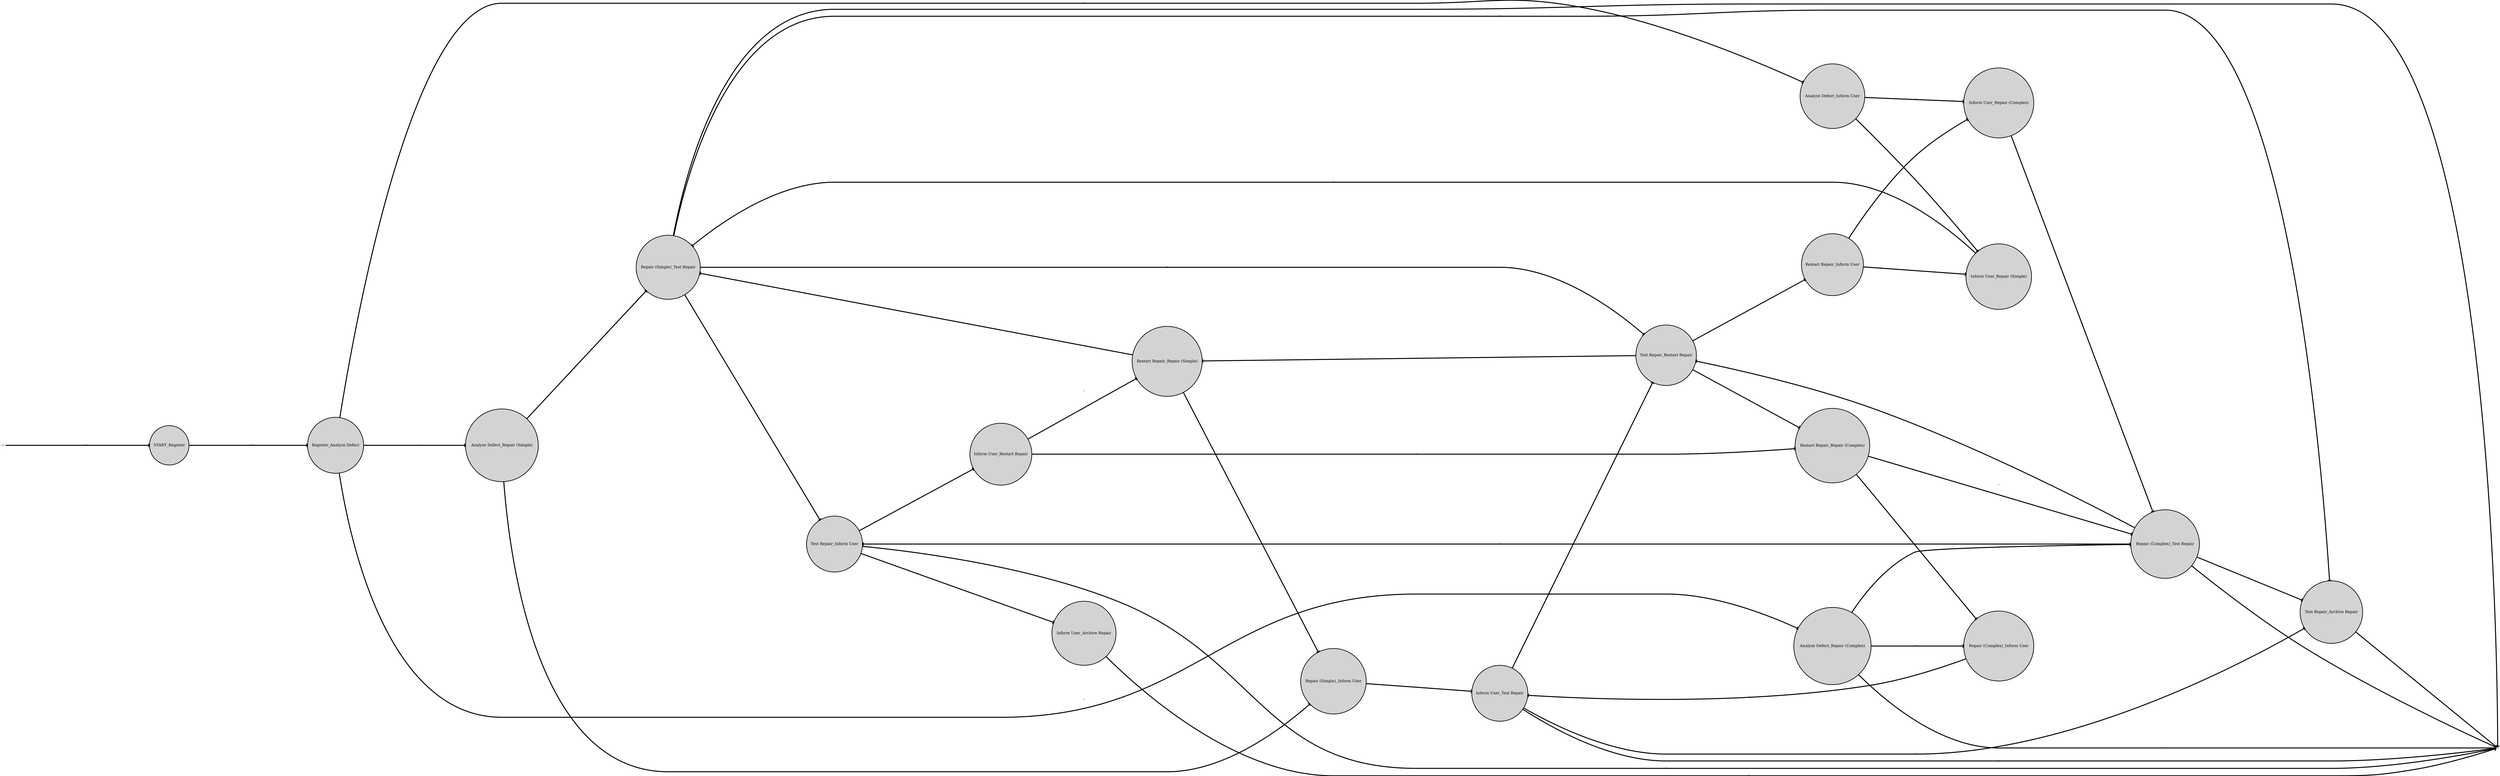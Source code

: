 digraph {
	graph [bb="0,0,39152,12157",
		compound=True,
		rankdir=LR,
		ranksep="7 equally",
		ratio=0.3
	];
	node [label="\N"];
	"Test Repair_Archive Repair"	 [fontsize=60,
		height=13.612,
		penwidth=10,
		pos="36517,2992",
		shape=circle,
		style=filled,
		width=13.612];
	END	 [height=0.5,
		pos="39123,436",
		width=0.81243];
	"Test Repair_Archive Repair" -> END	 [label=3140,
		lp="37820,1721.5",
		penwidth=15,
		pos="e,39106,451.14 36867,2648.9 37526,2001.8 38905,648.5 39099,458.38"];
	"Repair (Simple)_Test Repair"	 [fontsize=60,
		height=13.946,
		penwidth=10,
		pos="10462,8066",
		shape=circle,
		style=filled,
		width=13.946];
	"Repair (Simple)_Test Repair" -> "Test Repair_Archive Repair"	 [label=1048,
		lp="23490,11914",
		penwidth=15,
		pos="e,36482,3480.9 10556,8559.3 10782,9596.2 11467,11907 13067,11907 13067,11907 13067,11907 24793,11907 26530,11907 26963,12003 28700,\
12003 28700,12003 28700,12003 33913,12003 35699,12003 36336,5382 36481,3490.9"];
	"Repair (Simple)_Test Repair" -> END	 [label=128,
		lp="24792,12064",
		penwidth=15,
		pos="e,39122,454.14 10548,8560.6 10763,9620.5 11430,12015 13067,12015 13067,12015 13067,12015 22188,12015 24503,12015 25081,12098 27397,\
12098 27397,12098 27397,12098 36518,12098 39097,12098 39122,1095.2 39122,464.22"];
	"Test Repair_Inform User"	 [fontsize=60,
		height=12.178,
		penwidth=10,
		pos="13068,3631",
		shape=circle,
		style=filled,
		width=12.178];
	"Repair (Simple)_Test Repair" -> "Test Repair_Inform User"	 [label=596,
		lp="11765,5855.5",
		penwidth=15,
		pos="e,12845,4009 10717,7633.4 11224,6769.5 12355,4842.5 12840,4017.7"];
	"Test Repair_Restart Repair"	 [fontsize=60,
		height=13.16,
		penwidth=10,
		pos="26095,6676",
		shape=circle,
		style=filled,
		width=13.16];
	"Repair (Simple)_Test Repair" -> "Test Repair_Restart Repair"	 [label=948,
		lp="18279,8073.5",
		penwidth=15,
		pos="e,25750,7001.7 10964,8066 11488,8066 12335,8066 13067,8066 13067,8066 13067,8066 23491,8066 24385,8066 25270,7419.5 25743,7008.3"];
	"Test Repair_Inform User" -> END	 [label=108,
		lp="26095,123.5",
		penwidth=15,
		pos="e,39095,430.17 13505,3594.2 14313,3515 16088,3289.1 17478,2741 19706,1862 19790,116 22186,116 22186,116 22186,116 36518,116 37574,\
116 38854,378.67 39085,428.05"];
	"Inform User_Restart Repair"	 [fontsize=60,
		height=13.474,
		penwidth=10,
		pos="15673,5135",
		shape=circle,
		style=filled,
		width=13.474];
	"Test Repair_Inform User" -> "Inform User_Restart Repair"	 [label=260,
		lp="14370,4390.5",
		penwidth=15,
		pos="e,15252,4892.7 13448,3850.1 13925,4126 14744,4598.9 15243,4887.6"];
	"Inform User_Archive Repair"	 [fontsize=60,
		height=13.946,
		penwidth=10,
		pos="16976,2230",
		shape=circle,
		style=filled,
		width=13.946];
	"Test Repair_Inform User" -> "Inform User_Archive Repair"	 [label=860,
		lp="14370,3174.5",
		penwidth=15,
		pos="e,16503,2399.2 13481,3483.2 14209,3222.1 15719,2680.6 16493,2402.7"];
	"Restart Repair_Inform User"	 [fontsize=60,
		height=13.474,
		penwidth=10,
		pos="28701,8013",
		shape=circle,
		style=filled,
		width=13.474];
	"Test Repair_Restart Repair" -> "Restart Repair_Inform User"	 [label=296,
		lp="27398,7351.5",
		penwidth=15,
		pos="e,28269,7791.8 26517,6892.1 26995,7137.9 27774,7537.5 28260,7787.2"];
	"Restart Repair_Repair (Simple)"	 [fontsize=60,
		height=15.242,
		penwidth=10,
		pos="18279,6590",
		shape=circle,
		style=filled,
		width=15.242];
	"Test Repair_Restart Repair" -> "Restart Repair_Repair (Simple)"	 [label=812,
		lp="22187,6640.5",
		penwidth=15,
		pos="e,18828,6596 25621,6670.8 24255,6655.8 20306,6612.3 18838,6596.1"];
	"Restart Repair_Repair (Complex)"	 [fontsize=60,
		height=16.224,
		penwidth=10,
		pos="28701,5175",
		shape=circle,
		style=filled,
		width=16.224];
	"Test Repair_Restart Repair" -> "Restart Repair_Repair (Complex)"	 [label=256,
		lp="27398,5932.5",
		penwidth=15,
		pos="e,28194,5466.4 26505,6439.8 26960,6178 27693,5755.3 28185,5471.4"];
	"Inform User_Repair (Simple)"	 [fontsize=60,
		height=14.26,
		penwidth=10,
		pos="31306,7822",
		shape=circle,
		style=filled,
		width=14.26];
	"Restart Repair_Inform User" -> "Inform User_Repair (Simple)"	 [label=200,
		lp="30003,7924.5",
		penwidth=15,
		pos="e,30794,7859.5 29185,7977.5 29639,7944.2 30317,7894.5 30783,7860.3"];
	"Inform User_Repair (Complex)"	 [fontsize=60,
		height=15.242,
		penwidth=10,
		pos="31306,10547",
		shape=circle,
		style=filled,
		width=15.242];
	"Restart Repair_Inform User" -> "Inform User_Repair (Complex)"	 [label=96,
		lp="30003,9685.5",
		penwidth=15,
		pos="e,30825,10283 28961,8422.2 29201,8779.4 29579,9298.5 29988,9678 30238,9909.5 30555,10121 30816,10277"];
	"Inform User_Repair (Simple)" -> "Repair (Simple)_Test Repair"	 [label=864,
		lp="20884,9315.5",
		penwidth=15,
		pos="e,10849,8385.2 30946,8188.6 30475,8628.6 29602,9308 28702,9308 13067,9308 13067,9308 13067,9308 12215,9308 11345,8759.4 10857,8391.5"];
	"Repair (Complex)_Test Repair"	 [fontsize=60,
		height=14.928,
		penwidth=10,
		pos="33912,3631",
		shape=circle,
		style=filled,
		width=14.928];
	"Inform User_Repair (Complex)" -> "Repair (Complex)_Test Repair"	 [label=1580,
		lp="32609,7096.5",
		penwidth=15,
		pos="e,33721,4133.8 31500,10034 31983,8751.9 33236,5423.4 33718,4143.1"];
	"Inform User_Test Repair"	 [fontsize=60,
		height=12.178,
		penwidth=10,
		pos="23490,1292",
		shape=circle,
		style=filled,
		width=12.178];
	"Inform User_Test Repair" -> "Test Repair_Archive Repair"	 [label=496,
		lp="30003,348.5",
		penwidth=15,
		pos="e,36120,2703.6 23863,1061.8 24355,780.34 25257,341 26094,341 26094,341 26094,341 30004,341 32481,341 35123,2007.3 36112,2697.8"];
	"Inform User_Test Repair" -> END	 [label=36,
		lp="31306,239.5",
		penwidth=15,
		pos="e,39094,432.15 23850,1041.6 24335,728.22 25239,232 26094,232 26094,232 26094,232 36518,232 37568,232 38849,398.92 39084,430.78"];
	"Inform User_Test Repair" -> "Test Repair_Restart Repair"	 [label=204,
		lp="24792,3991.5",
		penwidth=15,
		pos="e,25888,6249.6 23681,1686.5 24156,2668.4 25388,5216.1 25883,6240.3"];
	"Inform User_Restart Repair" -> "Restart Repair_Repair (Simple)"	 [label=192,
		lp="16976,6126.5",
		penwidth=15,
		pos="e,17799,6322.7 16096,5371.2 16560,5630.2 17303,6045.2 17790,6317.7"];
	"Inform User_Restart Repair" -> "Restart Repair_Repair (Complex)"	 [label=68,
		lp="22187,5142.5",
		penwidth=15,
		pos="e,28117,5160.9 16158,5135 16681,5135 17538,5135 18278,5135 18278,5135 18278,5135 26096,5135 26786,5135 27579,5149.2 28107,5160.7"];
	"Inform User_Archive Repair" -> END	 [label=860,
		lp="27398,7.5",
		penwidth=15,
		pos="e,39097,427.72 17322,1865.8 17960,1233.6 19396,0 20883,0 20883,0 20883,0 36518,0 37105,0 37255,5.2744 37834,102 38340,186.56 38938,\
375.9 39087,424.47"];
	"Restart Repair_Repair (Simple)" -> "Repair (Simple)_Test Repair"	 [label=924,
		lp="14370,7335.5",
		penwidth=15,
		pos="e,10955,7973 17739,6691.7 16297,6964 12365,7706.8 10965,7971.1"];
	"Repair (Simple)_Inform User"	 [fontsize=60,
		height=14.26,
		penwidth=10,
		pos="20884,1481",
		shape=circle,
		style=filled,
		width=14.26];
	"Restart Repair_Repair (Simple)" -> "Repair (Simple)_Inform User"	 [label=80,
		lp="19581,4042.5",
		penwidth=15,
		pos="e,20650,1938.3 18529,6101.3 19030,5117.9 20154,2912 20645,1947.4"];
	"Repair (Complex)_Inform User"	 [fontsize=60,
		height=15.242,
		penwidth=10,
		pos="31306,2034",
		shape=circle,
		style=filled,
		width=15.242];
	"Restart Repair_Repair (Complex)" -> "Repair (Complex)_Inform User"	 [label=24,
		lp="30003,3611.5",
		penwidth=15,
		pos="e,30955,2456.3 29074,4725.4 29574,4121.9 30457,3057.5 30948,2464.1"];
	"Restart Repair_Repair (Complex)" -> "Repair (Complex)_Test Repair"	 [label=300,
		lp="31306,4563.5",
		penwidth=15,
		pos="e,33396,3783.6 29261,5009.2 30274,4708.9 32399,4079 33386,3786.5"];
	START_Register	 [fontsize=60,
		height=8.5638,
		penwidth=10,
		pos="2644.7,3833",
		shape=circle,
		style=filled,
		width=8.5638];
	"Register_Analyze Defect"	 [fontsize=60,
		height=12.198,
		penwidth=10,
		pos="5250.7,3833",
		shape=circle,
		style=filled,
		width=12.198];
	START_Register -> "Register_Analyze Defect"	 [label=4416,
		lp="3947.7,3840.5",
		penwidth=15,
		pos="e,4811.3,3833 2953,3833 3410.5,3833 4273.3,3833 4801.2,3833"];
	"Analyze Defect_Repair (Complex)"	 [fontsize=60,
		height=16.813,
		penwidth=10,
		pos="28701,2034",
		shape=circle,
		style=filled,
		width=16.813];
	"Register_Analyze Defect" -> "Analyze Defect_Repair (Complex)"	 [label=996,
		lp="16976,1193.5",
		penwidth=15,
		pos="e,28160,2307.1 5397.4,3418.9 5710.4,2613.2 6528.1,913 7854.7,913 7854.7,913 7854.7,913 15674,913 18693,913 19167,2846 22186,2846 \
22186,2846 22186,2846 26096,2846 26832,2846 27635,2546.4 28151,2311.2"];
	"Analyze Defect_Repair (Simple)"	 [fontsize=60,
		height=15.831,
		penwidth=10,
		pos="7855.7,3833",
		shape=circle,
		style=filled,
		width=15.831];
	"Register_Analyze Defect" -> "Analyze Defect_Repair (Simple)"	 [label=1272,
		lp="6553.7,3840.5",
		penwidth=15,
		pos="e,7285.6,3833 5690,3833 6125.5,3833 6796.1,3833 7275.4,3833"];
	"Analyze Defect_Inform User"	 [fontsize=60,
		height=14.064,
		penwidth=10,
		pos="28701,10655",
		shape=circle,
		style=filled,
		width=14.064];
	"Register_Analyze Defect" -> "Analyze Defect_Inform User"	 [label=2148,
		lp="16976,12118",
		penwidth=15,
		pos="e,28242,10871 5292.6,4270.4 5464.1,5979.2 6195.1,12111 7854.7,12111 7854.7,12111 7854.7,12111 22188,12111 23350,12111 23660,12252 \
24803,12039 26087,11799 27515,11201 28233,10875"];
	"Analyze Defect_Repair (Complex)" -> END	 [label=8,
		lp="33912,443.5",
		penwidth=15,
		pos="e,39093,436 29108,1586.2 29584,1113.5 30421,436 31305,436 31305,436 31305,436 36518,436 37563,436 38845,436 39083,436"];
	"Analyze Defect_Repair (Complex)" -> "Repair (Complex)_Inform User"	 [label=292,
		lp="30003,2041.5",
		penwidth=15,
		pos="e,30757,2034 29306,2034 29741,2034 30323,2034 30747,2034"];
	"Analyze Defect_Repair (Complex)" -> "Repair (Complex)_Test Repair"	 [label=696,
		lp="31306,3603.5",
		penwidth=15,
		pos="e,33374,3624.5 29003,2558.4 29228,2893.7 29567,3301.9 29988,3501 30138,3571.8 32321,3610 33364,3624.3"];
	"Repair (Complex)_Inform User" -> "Inform User_Test Repair"	 [label=316,
		lp="27398,1237.5",
		penwidth=15,
		pos="e,23927,1260.9 30795,1834.4 30396,1689.2 29825,1503.7 29306,1420 27325,1100.3 24917,1199.7 23937,1260.3"];
	"Repair (Complex)_Test Repair" -> "Test Repair_Archive Repair"	 [label=1596,
		lp="35214,3319.5",
		penwidth=15,
		pos="e,36040,3108.7 34434,3503 34900,3388.7 35576,3222.6 36030,3111.1"];
	"Repair (Complex)_Test Repair" -> END	 [label=136,
		lp="36517,2332.5",
		penwidth=15,
		pos="e,39101,448.61 34370,3350.4 35573,2612.9 38754,661.72 39092,453.98"];
	"Repair (Complex)_Test Repair" -> "Test Repair_Inform User"	 [label=632,
		lp="23490,3638.5",
		penwidth=15,
		pos="e,13506,3631 33374,3631 32848,3631 32022,3631 31307,3631 15672,3631 15672,3631 15672,3631 14915,3631 14035,3631 13517,3631"];
	"Repair (Complex)_Test Repair" -> "Test Repair_Restart Repair"	 [label=212,
		lp="30003,5504.5",
		penwidth=15,
		pos="e,26557,6570.1 33436,3881.9 32613,4310.4 30859,5192.3 29306,5768 28353,6121.3 27199,6416.8 26566,6567.8"];
	"Analyze Defect_Repair (Simple)" -> "Repair (Simple)_Test Repair"	 [label=932,
		lp="9158.7,5956.5",
		penwidth=15,
		pos="e,10198,7638.6 8155.1,4318.1 8666.5,5149.4 9702.5,6833.5 10192,7629.9"];
	"Analyze Defect_Repair (Simple)" -> "Repair (Simple)_Inform User"	 [label=340,
		lp="14370,70.5",
		penwidth=15,
		pos="e,20514,1124.8 7969.9,3274.4 8218.8,2224.9 8918.6,63 10461,63 10461,63 10461,63 18280,63 19161,63 20028,697.86 20506,1118"];
	"Repair (Simple)_Inform User" -> "Inform User_Test Repair"	 [label=420,
		lp="22187,1394.5",
		penwidth=15,
		pos="e,23052,1323.7 21396,1443.9 21875,1409.1 22585,1357.6 23042,1324.4"];
	"Analyze Defect_Inform User" -> "Inform User_Repair (Simple)"	 [label=664,
		lp="30003,9329.5",
		penwidth=15,
		pos="e,30978,8217.4 29064,10302 29332,10037 29704,9662.6 30017,9322 30351,8959.3 30716,8531.3 30971,8225.5"];
	"Analyze Defect_Inform User" -> "Inform User_Repair (Complex)"	 [label=1484,
		lp="30003,10608",
		penwidth=15,
		pos="e,30757,10570 29207,10634 29649,10616 30290,10589 30747,10570"];
	START	 [height=0.5,
		pos="39.714,3833",
		width=1.1013];
	START -> START_Register	 [label=4416,
		lp="1342.7,3840.5",
		penwidth=15,
		pos="e,2336.4,3833 79.531,3833 327.21,3833 1696.3,3833 2326.3,3833"];
}

